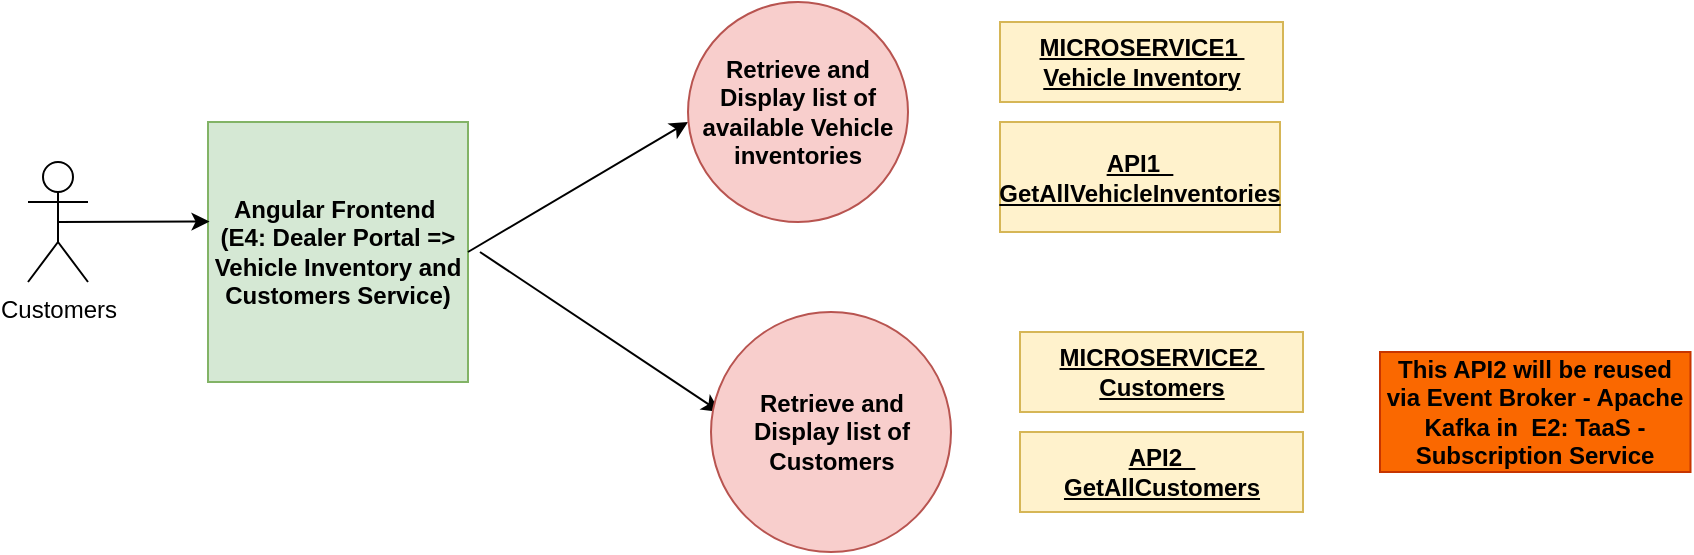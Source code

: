 <mxfile version="24.0.7" type="github">
  <diagram name="Page-1" id="gjM-m6G8FT53Hx5peR2M">
    <mxGraphModel dx="2092" dy="588" grid="1" gridSize="10" guides="1" tooltips="1" connect="1" arrows="1" fold="1" page="1" pageScale="1" pageWidth="850" pageHeight="1100" math="0" shadow="0">
      <root>
        <mxCell id="0" />
        <mxCell id="1" parent="0" />
        <mxCell id="ZkRnhOO5NQQZ5rp0yk6N-2" value="Customers" style="shape=umlActor;verticalLabelPosition=bottom;verticalAlign=top;html=1;outlineConnect=0;" vertex="1" parent="1">
          <mxGeometry x="-26" y="235" width="30" height="60" as="geometry" />
        </mxCell>
        <mxCell id="ZkRnhOO5NQQZ5rp0yk6N-3" value="&lt;b&gt;Angular Frontend&amp;nbsp; (E4: Dealer Portal =&amp;gt; Vehicle Inventory and Customers Service)&lt;/b&gt;" style="whiteSpace=wrap;html=1;aspect=fixed;fillColor=#d5e8d4;strokeColor=#82b366;" vertex="1" parent="1">
          <mxGeometry x="64" y="215" width="130" height="130" as="geometry" />
        </mxCell>
        <mxCell id="ZkRnhOO5NQQZ5rp0yk6N-4" value="" style="endArrow=classic;html=1;rounded=0;exitX=0.5;exitY=0.5;exitDx=0;exitDy=0;exitPerimeter=0;entryX=0.006;entryY=0.383;entryDx=0;entryDy=0;entryPerimeter=0;" edge="1" parent="1" source="ZkRnhOO5NQQZ5rp0yk6N-2" target="ZkRnhOO5NQQZ5rp0yk6N-3">
          <mxGeometry width="50" height="50" relative="1" as="geometry">
            <mxPoint x="224" y="325" as="sourcePoint" />
            <mxPoint x="274" y="275" as="targetPoint" />
          </mxGeometry>
        </mxCell>
        <mxCell id="ZkRnhOO5NQQZ5rp0yk6N-5" value="" style="endArrow=classic;html=1;rounded=0;exitX=1;exitY=0.5;exitDx=0;exitDy=0;" edge="1" parent="1" source="ZkRnhOO5NQQZ5rp0yk6N-3">
          <mxGeometry width="50" height="50" relative="1" as="geometry">
            <mxPoint x="224" y="325" as="sourcePoint" />
            <mxPoint x="304" y="215" as="targetPoint" />
          </mxGeometry>
        </mxCell>
        <mxCell id="ZkRnhOO5NQQZ5rp0yk6N-6" value="&lt;b&gt;Retrieve and Display list of available Vehicle inventories&lt;/b&gt;" style="ellipse;whiteSpace=wrap;html=1;aspect=fixed;fillColor=#f8cecc;strokeColor=#b85450;" vertex="1" parent="1">
          <mxGeometry x="304" y="155" width="110" height="110" as="geometry" />
        </mxCell>
        <mxCell id="ZkRnhOO5NQQZ5rp0yk6N-7" value="&lt;b&gt;&lt;u&gt;MICROSERVICE1&amp;nbsp;&lt;/u&gt;&lt;/b&gt;&lt;div&gt;&lt;b&gt;&lt;u&gt;Vehicle Inventory&lt;/u&gt;&lt;/b&gt;&lt;/div&gt;" style="text;html=1;strokeColor=#d6b656;fillColor=#fff2cc;align=center;verticalAlign=middle;whiteSpace=wrap;rounded=0;" vertex="1" parent="1">
          <mxGeometry x="460" y="165" width="141.5" height="40" as="geometry" />
        </mxCell>
        <mxCell id="ZkRnhOO5NQQZ5rp0yk6N-8" value="&lt;b&gt;&lt;u&gt;API1&amp;nbsp;&amp;nbsp;&lt;/u&gt;&lt;/b&gt;&lt;div&gt;&lt;b&gt;&lt;u&gt;GetAllVehicleInventories&lt;/u&gt;&lt;/b&gt;&lt;/div&gt;" style="text;html=1;strokeColor=#d6b656;fillColor=#fff2cc;align=center;verticalAlign=middle;whiteSpace=wrap;rounded=0;" vertex="1" parent="1">
          <mxGeometry x="460" y="215" width="140" height="55" as="geometry" />
        </mxCell>
        <mxCell id="ZkRnhOO5NQQZ5rp0yk6N-9" value="&lt;b&gt;This API2 will be reused via Event Broker - Apache Kafka in&amp;nbsp; E2: TaaS - Subscription Service&lt;/b&gt;" style="text;html=1;strokeColor=#C73500;fillColor=#fa6800;align=center;verticalAlign=middle;whiteSpace=wrap;rounded=0;fontColor=#000000;" vertex="1" parent="1">
          <mxGeometry x="650" y="330" width="155.25" height="60" as="geometry" />
        </mxCell>
        <mxCell id="ZkRnhOO5NQQZ5rp0yk6N-10" value="" style="endArrow=classic;html=1;rounded=0;" edge="1" parent="1">
          <mxGeometry width="50" height="50" relative="1" as="geometry">
            <mxPoint x="200" y="280" as="sourcePoint" />
            <mxPoint x="320" y="360" as="targetPoint" />
          </mxGeometry>
        </mxCell>
        <mxCell id="ZkRnhOO5NQQZ5rp0yk6N-11" value="&lt;b&gt;Retrieve and Display list of Customers&lt;/b&gt;" style="ellipse;whiteSpace=wrap;html=1;aspect=fixed;fillColor=#f8cecc;strokeColor=#b85450;" vertex="1" parent="1">
          <mxGeometry x="315.5" y="310" width="120" height="120" as="geometry" />
        </mxCell>
        <mxCell id="ZkRnhOO5NQQZ5rp0yk6N-12" value="&lt;b&gt;&lt;u&gt;MICROSERVICE2&amp;nbsp;&lt;/u&gt;&lt;/b&gt;&lt;div&gt;&lt;b&gt;&lt;u&gt;Customers&lt;/u&gt;&lt;/b&gt;&lt;/div&gt;" style="text;html=1;strokeColor=#d6b656;fillColor=#fff2cc;align=center;verticalAlign=middle;whiteSpace=wrap;rounded=0;" vertex="1" parent="1">
          <mxGeometry x="470" y="320" width="141.5" height="40" as="geometry" />
        </mxCell>
        <mxCell id="ZkRnhOO5NQQZ5rp0yk6N-13" value="&lt;b&gt;&lt;u&gt;API2&amp;nbsp;&amp;nbsp;&lt;/u&gt;&lt;/b&gt;&lt;div&gt;&lt;b&gt;&lt;u&gt;GetAllCustomers&lt;/u&gt;&lt;/b&gt;&lt;/div&gt;" style="text;html=1;strokeColor=#d6b656;fillColor=#fff2cc;align=center;verticalAlign=middle;whiteSpace=wrap;rounded=0;" vertex="1" parent="1">
          <mxGeometry x="470" y="370" width="141.5" height="40" as="geometry" />
        </mxCell>
      </root>
    </mxGraphModel>
  </diagram>
</mxfile>
